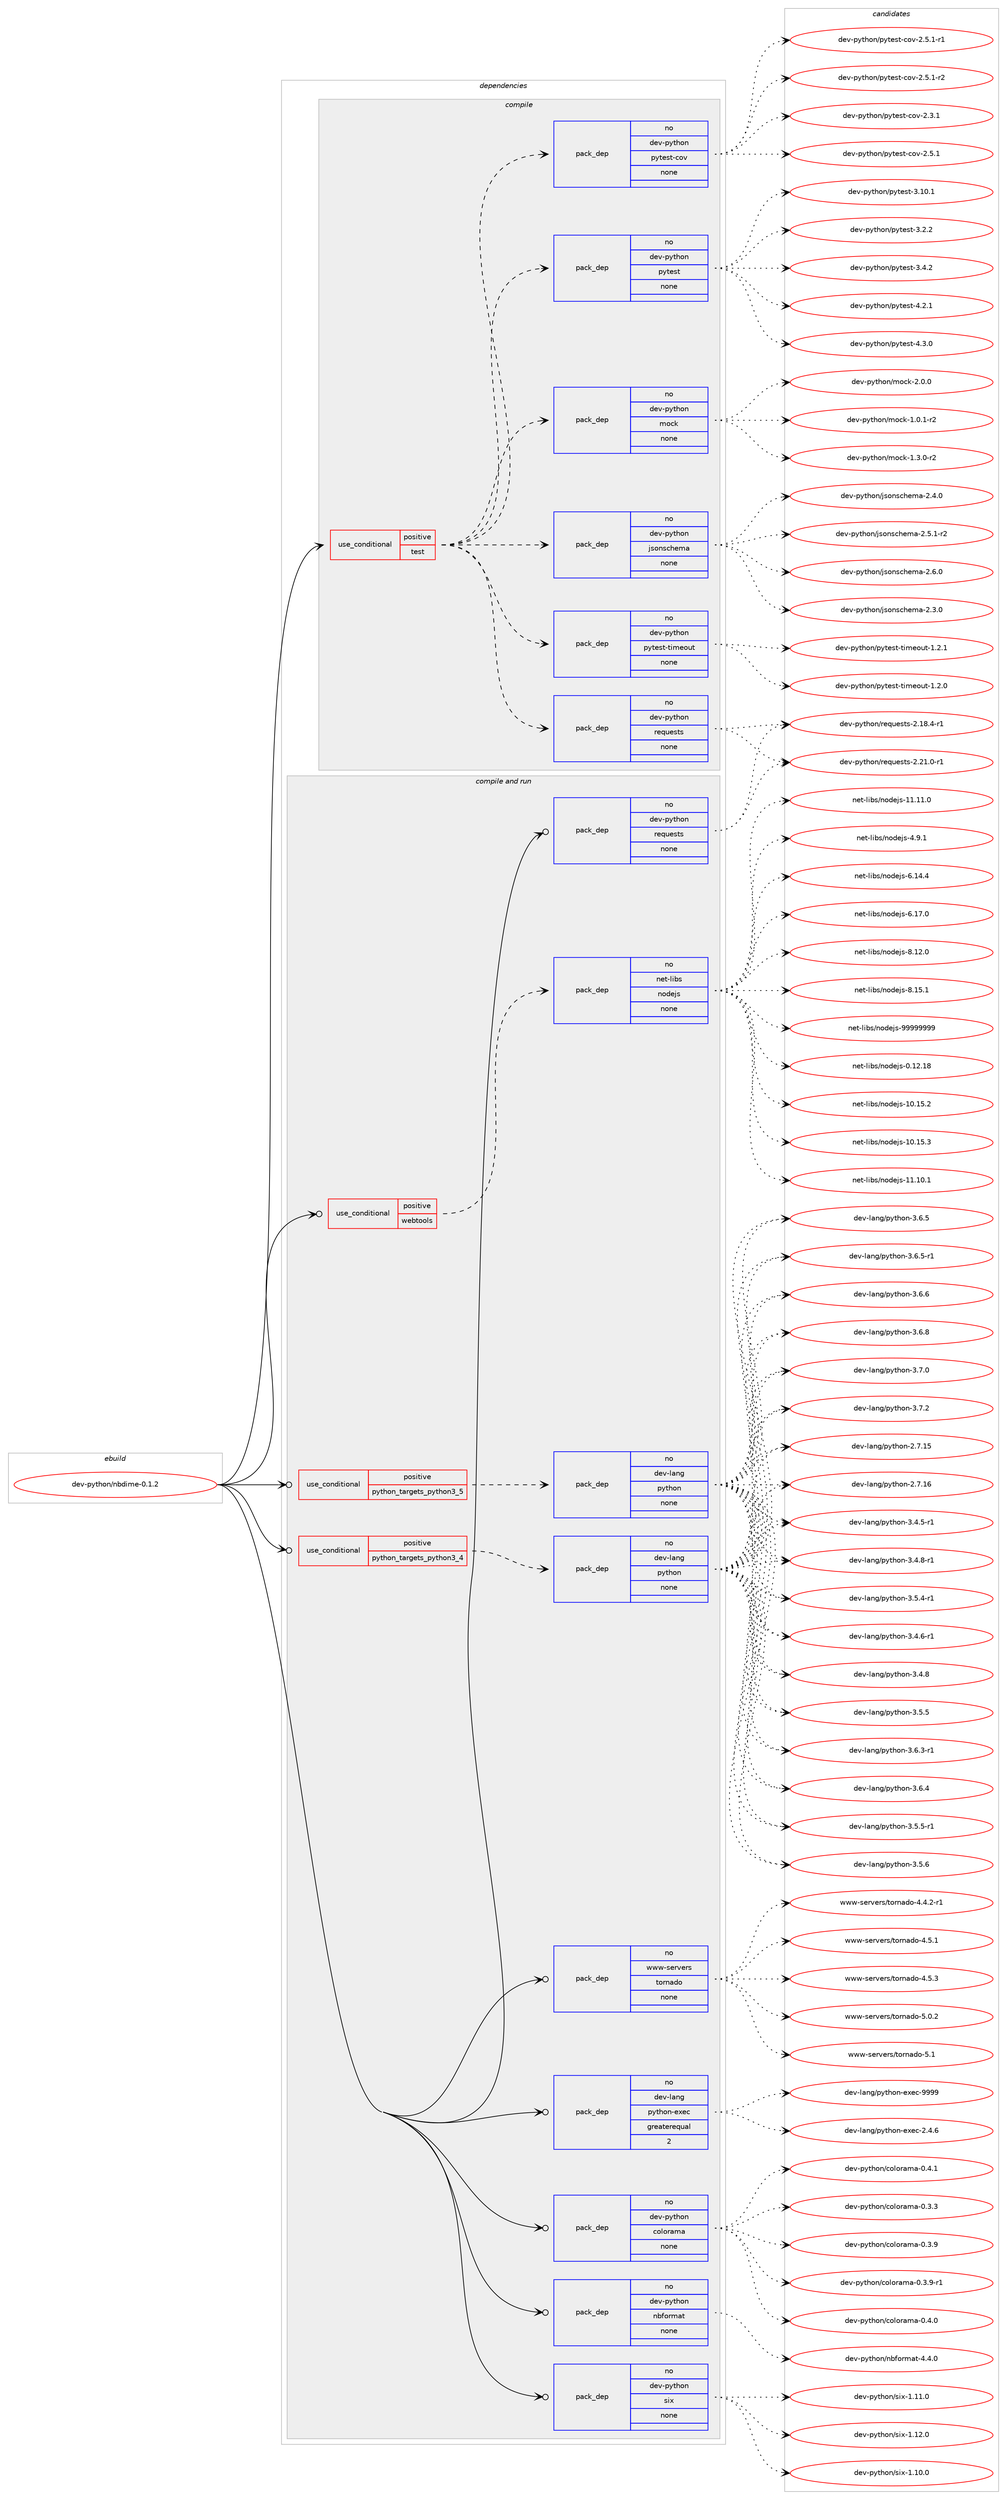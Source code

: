 digraph prolog {

# *************
# Graph options
# *************

newrank=true;
concentrate=true;
compound=true;
graph [rankdir=LR,fontname=Helvetica,fontsize=10,ranksep=1.5];#, ranksep=2.5, nodesep=0.2];
edge  [arrowhead=vee];
node  [fontname=Helvetica,fontsize=10];

# **********
# The ebuild
# **********

subgraph cluster_leftcol {
color=gray;
rank=same;
label=<<i>ebuild</i>>;
id [label="dev-python/nbdime-0.1.2", color=red, width=4, href="../dev-python/nbdime-0.1.2.svg"];
}

# ****************
# The dependencies
# ****************

subgraph cluster_midcol {
color=gray;
label=<<i>dependencies</i>>;
subgraph cluster_compile {
fillcolor="#eeeeee";
style=filled;
label=<<i>compile</i>>;
subgraph cond377935 {
dependency1420175 [label=<<TABLE BORDER="0" CELLBORDER="1" CELLSPACING="0" CELLPADDING="4"><TR><TD ROWSPAN="3" CELLPADDING="10">use_conditional</TD></TR><TR><TD>positive</TD></TR><TR><TD>test</TD></TR></TABLE>>, shape=none, color=red];
subgraph pack1018966 {
dependency1420176 [label=<<TABLE BORDER="0" CELLBORDER="1" CELLSPACING="0" CELLPADDING="4" WIDTH="220"><TR><TD ROWSPAN="6" CELLPADDING="30">pack_dep</TD></TR><TR><TD WIDTH="110">no</TD></TR><TR><TD>dev-python</TD></TR><TR><TD>pytest</TD></TR><TR><TD>none</TD></TR><TR><TD></TD></TR></TABLE>>, shape=none, color=blue];
}
dependency1420175:e -> dependency1420176:w [weight=20,style="dashed",arrowhead="vee"];
subgraph pack1018967 {
dependency1420177 [label=<<TABLE BORDER="0" CELLBORDER="1" CELLSPACING="0" CELLPADDING="4" WIDTH="220"><TR><TD ROWSPAN="6" CELLPADDING="30">pack_dep</TD></TR><TR><TD WIDTH="110">no</TD></TR><TR><TD>dev-python</TD></TR><TR><TD>pytest-cov</TD></TR><TR><TD>none</TD></TR><TR><TD></TD></TR></TABLE>>, shape=none, color=blue];
}
dependency1420175:e -> dependency1420177:w [weight=20,style="dashed",arrowhead="vee"];
subgraph pack1018968 {
dependency1420178 [label=<<TABLE BORDER="0" CELLBORDER="1" CELLSPACING="0" CELLPADDING="4" WIDTH="220"><TR><TD ROWSPAN="6" CELLPADDING="30">pack_dep</TD></TR><TR><TD WIDTH="110">no</TD></TR><TR><TD>dev-python</TD></TR><TR><TD>pytest-timeout</TD></TR><TR><TD>none</TD></TR><TR><TD></TD></TR></TABLE>>, shape=none, color=blue];
}
dependency1420175:e -> dependency1420178:w [weight=20,style="dashed",arrowhead="vee"];
subgraph pack1018969 {
dependency1420179 [label=<<TABLE BORDER="0" CELLBORDER="1" CELLSPACING="0" CELLPADDING="4" WIDTH="220"><TR><TD ROWSPAN="6" CELLPADDING="30">pack_dep</TD></TR><TR><TD WIDTH="110">no</TD></TR><TR><TD>dev-python</TD></TR><TR><TD>jsonschema</TD></TR><TR><TD>none</TD></TR><TR><TD></TD></TR></TABLE>>, shape=none, color=blue];
}
dependency1420175:e -> dependency1420179:w [weight=20,style="dashed",arrowhead="vee"];
subgraph pack1018970 {
dependency1420180 [label=<<TABLE BORDER="0" CELLBORDER="1" CELLSPACING="0" CELLPADDING="4" WIDTH="220"><TR><TD ROWSPAN="6" CELLPADDING="30">pack_dep</TD></TR><TR><TD WIDTH="110">no</TD></TR><TR><TD>dev-python</TD></TR><TR><TD>mock</TD></TR><TR><TD>none</TD></TR><TR><TD></TD></TR></TABLE>>, shape=none, color=blue];
}
dependency1420175:e -> dependency1420180:w [weight=20,style="dashed",arrowhead="vee"];
subgraph pack1018971 {
dependency1420181 [label=<<TABLE BORDER="0" CELLBORDER="1" CELLSPACING="0" CELLPADDING="4" WIDTH="220"><TR><TD ROWSPAN="6" CELLPADDING="30">pack_dep</TD></TR><TR><TD WIDTH="110">no</TD></TR><TR><TD>dev-python</TD></TR><TR><TD>requests</TD></TR><TR><TD>none</TD></TR><TR><TD></TD></TR></TABLE>>, shape=none, color=blue];
}
dependency1420175:e -> dependency1420181:w [weight=20,style="dashed",arrowhead="vee"];
}
id:e -> dependency1420175:w [weight=20,style="solid",arrowhead="vee"];
}
subgraph cluster_compileandrun {
fillcolor="#eeeeee";
style=filled;
label=<<i>compile and run</i>>;
subgraph cond377936 {
dependency1420182 [label=<<TABLE BORDER="0" CELLBORDER="1" CELLSPACING="0" CELLPADDING="4"><TR><TD ROWSPAN="3" CELLPADDING="10">use_conditional</TD></TR><TR><TD>positive</TD></TR><TR><TD>python_targets_python3_4</TD></TR></TABLE>>, shape=none, color=red];
subgraph pack1018972 {
dependency1420183 [label=<<TABLE BORDER="0" CELLBORDER="1" CELLSPACING="0" CELLPADDING="4" WIDTH="220"><TR><TD ROWSPAN="6" CELLPADDING="30">pack_dep</TD></TR><TR><TD WIDTH="110">no</TD></TR><TR><TD>dev-lang</TD></TR><TR><TD>python</TD></TR><TR><TD>none</TD></TR><TR><TD></TD></TR></TABLE>>, shape=none, color=blue];
}
dependency1420182:e -> dependency1420183:w [weight=20,style="dashed",arrowhead="vee"];
}
id:e -> dependency1420182:w [weight=20,style="solid",arrowhead="odotvee"];
subgraph cond377937 {
dependency1420184 [label=<<TABLE BORDER="0" CELLBORDER="1" CELLSPACING="0" CELLPADDING="4"><TR><TD ROWSPAN="3" CELLPADDING="10">use_conditional</TD></TR><TR><TD>positive</TD></TR><TR><TD>python_targets_python3_5</TD></TR></TABLE>>, shape=none, color=red];
subgraph pack1018973 {
dependency1420185 [label=<<TABLE BORDER="0" CELLBORDER="1" CELLSPACING="0" CELLPADDING="4" WIDTH="220"><TR><TD ROWSPAN="6" CELLPADDING="30">pack_dep</TD></TR><TR><TD WIDTH="110">no</TD></TR><TR><TD>dev-lang</TD></TR><TR><TD>python</TD></TR><TR><TD>none</TD></TR><TR><TD></TD></TR></TABLE>>, shape=none, color=blue];
}
dependency1420184:e -> dependency1420185:w [weight=20,style="dashed",arrowhead="vee"];
}
id:e -> dependency1420184:w [weight=20,style="solid",arrowhead="odotvee"];
subgraph cond377938 {
dependency1420186 [label=<<TABLE BORDER="0" CELLBORDER="1" CELLSPACING="0" CELLPADDING="4"><TR><TD ROWSPAN="3" CELLPADDING="10">use_conditional</TD></TR><TR><TD>positive</TD></TR><TR><TD>webtools</TD></TR></TABLE>>, shape=none, color=red];
subgraph pack1018974 {
dependency1420187 [label=<<TABLE BORDER="0" CELLBORDER="1" CELLSPACING="0" CELLPADDING="4" WIDTH="220"><TR><TD ROWSPAN="6" CELLPADDING="30">pack_dep</TD></TR><TR><TD WIDTH="110">no</TD></TR><TR><TD>net-libs</TD></TR><TR><TD>nodejs</TD></TR><TR><TD>none</TD></TR><TR><TD></TD></TR></TABLE>>, shape=none, color=blue];
}
dependency1420186:e -> dependency1420187:w [weight=20,style="dashed",arrowhead="vee"];
}
id:e -> dependency1420186:w [weight=20,style="solid",arrowhead="odotvee"];
subgraph pack1018975 {
dependency1420188 [label=<<TABLE BORDER="0" CELLBORDER="1" CELLSPACING="0" CELLPADDING="4" WIDTH="220"><TR><TD ROWSPAN="6" CELLPADDING="30">pack_dep</TD></TR><TR><TD WIDTH="110">no</TD></TR><TR><TD>dev-lang</TD></TR><TR><TD>python-exec</TD></TR><TR><TD>greaterequal</TD></TR><TR><TD>2</TD></TR></TABLE>>, shape=none, color=blue];
}
id:e -> dependency1420188:w [weight=20,style="solid",arrowhead="odotvee"];
subgraph pack1018976 {
dependency1420189 [label=<<TABLE BORDER="0" CELLBORDER="1" CELLSPACING="0" CELLPADDING="4" WIDTH="220"><TR><TD ROWSPAN="6" CELLPADDING="30">pack_dep</TD></TR><TR><TD WIDTH="110">no</TD></TR><TR><TD>dev-python</TD></TR><TR><TD>colorama</TD></TR><TR><TD>none</TD></TR><TR><TD></TD></TR></TABLE>>, shape=none, color=blue];
}
id:e -> dependency1420189:w [weight=20,style="solid",arrowhead="odotvee"];
subgraph pack1018977 {
dependency1420190 [label=<<TABLE BORDER="0" CELLBORDER="1" CELLSPACING="0" CELLPADDING="4" WIDTH="220"><TR><TD ROWSPAN="6" CELLPADDING="30">pack_dep</TD></TR><TR><TD WIDTH="110">no</TD></TR><TR><TD>dev-python</TD></TR><TR><TD>nbformat</TD></TR><TR><TD>none</TD></TR><TR><TD></TD></TR></TABLE>>, shape=none, color=blue];
}
id:e -> dependency1420190:w [weight=20,style="solid",arrowhead="odotvee"];
subgraph pack1018978 {
dependency1420191 [label=<<TABLE BORDER="0" CELLBORDER="1" CELLSPACING="0" CELLPADDING="4" WIDTH="220"><TR><TD ROWSPAN="6" CELLPADDING="30">pack_dep</TD></TR><TR><TD WIDTH="110">no</TD></TR><TR><TD>dev-python</TD></TR><TR><TD>requests</TD></TR><TR><TD>none</TD></TR><TR><TD></TD></TR></TABLE>>, shape=none, color=blue];
}
id:e -> dependency1420191:w [weight=20,style="solid",arrowhead="odotvee"];
subgraph pack1018979 {
dependency1420192 [label=<<TABLE BORDER="0" CELLBORDER="1" CELLSPACING="0" CELLPADDING="4" WIDTH="220"><TR><TD ROWSPAN="6" CELLPADDING="30">pack_dep</TD></TR><TR><TD WIDTH="110">no</TD></TR><TR><TD>dev-python</TD></TR><TR><TD>six</TD></TR><TR><TD>none</TD></TR><TR><TD></TD></TR></TABLE>>, shape=none, color=blue];
}
id:e -> dependency1420192:w [weight=20,style="solid",arrowhead="odotvee"];
subgraph pack1018980 {
dependency1420193 [label=<<TABLE BORDER="0" CELLBORDER="1" CELLSPACING="0" CELLPADDING="4" WIDTH="220"><TR><TD ROWSPAN="6" CELLPADDING="30">pack_dep</TD></TR><TR><TD WIDTH="110">no</TD></TR><TR><TD>www-servers</TD></TR><TR><TD>tornado</TD></TR><TR><TD>none</TD></TR><TR><TD></TD></TR></TABLE>>, shape=none, color=blue];
}
id:e -> dependency1420193:w [weight=20,style="solid",arrowhead="odotvee"];
}
subgraph cluster_run {
fillcolor="#eeeeee";
style=filled;
label=<<i>run</i>>;
}
}

# **************
# The candidates
# **************

subgraph cluster_choices {
rank=same;
color=gray;
label=<<i>candidates</i>>;

subgraph choice1018966 {
color=black;
nodesep=1;
choice100101118451121211161041111104711212111610111511645514649484649 [label="dev-python/pytest-3.10.1", color=red, width=4,href="../dev-python/pytest-3.10.1.svg"];
choice1001011184511212111610411111047112121116101115116455146504650 [label="dev-python/pytest-3.2.2", color=red, width=4,href="../dev-python/pytest-3.2.2.svg"];
choice1001011184511212111610411111047112121116101115116455146524650 [label="dev-python/pytest-3.4.2", color=red, width=4,href="../dev-python/pytest-3.4.2.svg"];
choice1001011184511212111610411111047112121116101115116455246504649 [label="dev-python/pytest-4.2.1", color=red, width=4,href="../dev-python/pytest-4.2.1.svg"];
choice1001011184511212111610411111047112121116101115116455246514648 [label="dev-python/pytest-4.3.0", color=red, width=4,href="../dev-python/pytest-4.3.0.svg"];
dependency1420176:e -> choice100101118451121211161041111104711212111610111511645514649484649:w [style=dotted,weight="100"];
dependency1420176:e -> choice1001011184511212111610411111047112121116101115116455146504650:w [style=dotted,weight="100"];
dependency1420176:e -> choice1001011184511212111610411111047112121116101115116455146524650:w [style=dotted,weight="100"];
dependency1420176:e -> choice1001011184511212111610411111047112121116101115116455246504649:w [style=dotted,weight="100"];
dependency1420176:e -> choice1001011184511212111610411111047112121116101115116455246514648:w [style=dotted,weight="100"];
}
subgraph choice1018967 {
color=black;
nodesep=1;
choice10010111845112121116104111110471121211161011151164599111118455046514649 [label="dev-python/pytest-cov-2.3.1", color=red, width=4,href="../dev-python/pytest-cov-2.3.1.svg"];
choice10010111845112121116104111110471121211161011151164599111118455046534649 [label="dev-python/pytest-cov-2.5.1", color=red, width=4,href="../dev-python/pytest-cov-2.5.1.svg"];
choice100101118451121211161041111104711212111610111511645991111184550465346494511449 [label="dev-python/pytest-cov-2.5.1-r1", color=red, width=4,href="../dev-python/pytest-cov-2.5.1-r1.svg"];
choice100101118451121211161041111104711212111610111511645991111184550465346494511450 [label="dev-python/pytest-cov-2.5.1-r2", color=red, width=4,href="../dev-python/pytest-cov-2.5.1-r2.svg"];
dependency1420177:e -> choice10010111845112121116104111110471121211161011151164599111118455046514649:w [style=dotted,weight="100"];
dependency1420177:e -> choice10010111845112121116104111110471121211161011151164599111118455046534649:w [style=dotted,weight="100"];
dependency1420177:e -> choice100101118451121211161041111104711212111610111511645991111184550465346494511449:w [style=dotted,weight="100"];
dependency1420177:e -> choice100101118451121211161041111104711212111610111511645991111184550465346494511450:w [style=dotted,weight="100"];
}
subgraph choice1018968 {
color=black;
nodesep=1;
choice100101118451121211161041111104711212111610111511645116105109101111117116454946504648 [label="dev-python/pytest-timeout-1.2.0", color=red, width=4,href="../dev-python/pytest-timeout-1.2.0.svg"];
choice100101118451121211161041111104711212111610111511645116105109101111117116454946504649 [label="dev-python/pytest-timeout-1.2.1", color=red, width=4,href="../dev-python/pytest-timeout-1.2.1.svg"];
dependency1420178:e -> choice100101118451121211161041111104711212111610111511645116105109101111117116454946504648:w [style=dotted,weight="100"];
dependency1420178:e -> choice100101118451121211161041111104711212111610111511645116105109101111117116454946504649:w [style=dotted,weight="100"];
}
subgraph choice1018969 {
color=black;
nodesep=1;
choice10010111845112121116104111110471061151111101159910410110997455046514648 [label="dev-python/jsonschema-2.3.0", color=red, width=4,href="../dev-python/jsonschema-2.3.0.svg"];
choice10010111845112121116104111110471061151111101159910410110997455046524648 [label="dev-python/jsonschema-2.4.0", color=red, width=4,href="../dev-python/jsonschema-2.4.0.svg"];
choice100101118451121211161041111104710611511111011599104101109974550465346494511450 [label="dev-python/jsonschema-2.5.1-r2", color=red, width=4,href="../dev-python/jsonschema-2.5.1-r2.svg"];
choice10010111845112121116104111110471061151111101159910410110997455046544648 [label="dev-python/jsonschema-2.6.0", color=red, width=4,href="../dev-python/jsonschema-2.6.0.svg"];
dependency1420179:e -> choice10010111845112121116104111110471061151111101159910410110997455046514648:w [style=dotted,weight="100"];
dependency1420179:e -> choice10010111845112121116104111110471061151111101159910410110997455046524648:w [style=dotted,weight="100"];
dependency1420179:e -> choice100101118451121211161041111104710611511111011599104101109974550465346494511450:w [style=dotted,weight="100"];
dependency1420179:e -> choice10010111845112121116104111110471061151111101159910410110997455046544648:w [style=dotted,weight="100"];
}
subgraph choice1018970 {
color=black;
nodesep=1;
choice1001011184511212111610411111047109111991074549464846494511450 [label="dev-python/mock-1.0.1-r2", color=red, width=4,href="../dev-python/mock-1.0.1-r2.svg"];
choice1001011184511212111610411111047109111991074549465146484511450 [label="dev-python/mock-1.3.0-r2", color=red, width=4,href="../dev-python/mock-1.3.0-r2.svg"];
choice100101118451121211161041111104710911199107455046484648 [label="dev-python/mock-2.0.0", color=red, width=4,href="../dev-python/mock-2.0.0.svg"];
dependency1420180:e -> choice1001011184511212111610411111047109111991074549464846494511450:w [style=dotted,weight="100"];
dependency1420180:e -> choice1001011184511212111610411111047109111991074549465146484511450:w [style=dotted,weight="100"];
dependency1420180:e -> choice100101118451121211161041111104710911199107455046484648:w [style=dotted,weight="100"];
}
subgraph choice1018971 {
color=black;
nodesep=1;
choice1001011184511212111610411111047114101113117101115116115455046495646524511449 [label="dev-python/requests-2.18.4-r1", color=red, width=4,href="../dev-python/requests-2.18.4-r1.svg"];
choice1001011184511212111610411111047114101113117101115116115455046504946484511449 [label="dev-python/requests-2.21.0-r1", color=red, width=4,href="../dev-python/requests-2.21.0-r1.svg"];
dependency1420181:e -> choice1001011184511212111610411111047114101113117101115116115455046495646524511449:w [style=dotted,weight="100"];
dependency1420181:e -> choice1001011184511212111610411111047114101113117101115116115455046504946484511449:w [style=dotted,weight="100"];
}
subgraph choice1018972 {
color=black;
nodesep=1;
choice10010111845108971101034711212111610411111045504655464953 [label="dev-lang/python-2.7.15", color=red, width=4,href="../dev-lang/python-2.7.15.svg"];
choice10010111845108971101034711212111610411111045504655464954 [label="dev-lang/python-2.7.16", color=red, width=4,href="../dev-lang/python-2.7.16.svg"];
choice1001011184510897110103471121211161041111104551465246534511449 [label="dev-lang/python-3.4.5-r1", color=red, width=4,href="../dev-lang/python-3.4.5-r1.svg"];
choice1001011184510897110103471121211161041111104551465246544511449 [label="dev-lang/python-3.4.6-r1", color=red, width=4,href="../dev-lang/python-3.4.6-r1.svg"];
choice100101118451089711010347112121116104111110455146524656 [label="dev-lang/python-3.4.8", color=red, width=4,href="../dev-lang/python-3.4.8.svg"];
choice1001011184510897110103471121211161041111104551465246564511449 [label="dev-lang/python-3.4.8-r1", color=red, width=4,href="../dev-lang/python-3.4.8-r1.svg"];
choice1001011184510897110103471121211161041111104551465346524511449 [label="dev-lang/python-3.5.4-r1", color=red, width=4,href="../dev-lang/python-3.5.4-r1.svg"];
choice100101118451089711010347112121116104111110455146534653 [label="dev-lang/python-3.5.5", color=red, width=4,href="../dev-lang/python-3.5.5.svg"];
choice1001011184510897110103471121211161041111104551465346534511449 [label="dev-lang/python-3.5.5-r1", color=red, width=4,href="../dev-lang/python-3.5.5-r1.svg"];
choice100101118451089711010347112121116104111110455146534654 [label="dev-lang/python-3.5.6", color=red, width=4,href="../dev-lang/python-3.5.6.svg"];
choice1001011184510897110103471121211161041111104551465446514511449 [label="dev-lang/python-3.6.3-r1", color=red, width=4,href="../dev-lang/python-3.6.3-r1.svg"];
choice100101118451089711010347112121116104111110455146544652 [label="dev-lang/python-3.6.4", color=red, width=4,href="../dev-lang/python-3.6.4.svg"];
choice100101118451089711010347112121116104111110455146544653 [label="dev-lang/python-3.6.5", color=red, width=4,href="../dev-lang/python-3.6.5.svg"];
choice1001011184510897110103471121211161041111104551465446534511449 [label="dev-lang/python-3.6.5-r1", color=red, width=4,href="../dev-lang/python-3.6.5-r1.svg"];
choice100101118451089711010347112121116104111110455146544654 [label="dev-lang/python-3.6.6", color=red, width=4,href="../dev-lang/python-3.6.6.svg"];
choice100101118451089711010347112121116104111110455146544656 [label="dev-lang/python-3.6.8", color=red, width=4,href="../dev-lang/python-3.6.8.svg"];
choice100101118451089711010347112121116104111110455146554648 [label="dev-lang/python-3.7.0", color=red, width=4,href="../dev-lang/python-3.7.0.svg"];
choice100101118451089711010347112121116104111110455146554650 [label="dev-lang/python-3.7.2", color=red, width=4,href="../dev-lang/python-3.7.2.svg"];
dependency1420183:e -> choice10010111845108971101034711212111610411111045504655464953:w [style=dotted,weight="100"];
dependency1420183:e -> choice10010111845108971101034711212111610411111045504655464954:w [style=dotted,weight="100"];
dependency1420183:e -> choice1001011184510897110103471121211161041111104551465246534511449:w [style=dotted,weight="100"];
dependency1420183:e -> choice1001011184510897110103471121211161041111104551465246544511449:w [style=dotted,weight="100"];
dependency1420183:e -> choice100101118451089711010347112121116104111110455146524656:w [style=dotted,weight="100"];
dependency1420183:e -> choice1001011184510897110103471121211161041111104551465246564511449:w [style=dotted,weight="100"];
dependency1420183:e -> choice1001011184510897110103471121211161041111104551465346524511449:w [style=dotted,weight="100"];
dependency1420183:e -> choice100101118451089711010347112121116104111110455146534653:w [style=dotted,weight="100"];
dependency1420183:e -> choice1001011184510897110103471121211161041111104551465346534511449:w [style=dotted,weight="100"];
dependency1420183:e -> choice100101118451089711010347112121116104111110455146534654:w [style=dotted,weight="100"];
dependency1420183:e -> choice1001011184510897110103471121211161041111104551465446514511449:w [style=dotted,weight="100"];
dependency1420183:e -> choice100101118451089711010347112121116104111110455146544652:w [style=dotted,weight="100"];
dependency1420183:e -> choice100101118451089711010347112121116104111110455146544653:w [style=dotted,weight="100"];
dependency1420183:e -> choice1001011184510897110103471121211161041111104551465446534511449:w [style=dotted,weight="100"];
dependency1420183:e -> choice100101118451089711010347112121116104111110455146544654:w [style=dotted,weight="100"];
dependency1420183:e -> choice100101118451089711010347112121116104111110455146544656:w [style=dotted,weight="100"];
dependency1420183:e -> choice100101118451089711010347112121116104111110455146554648:w [style=dotted,weight="100"];
dependency1420183:e -> choice100101118451089711010347112121116104111110455146554650:w [style=dotted,weight="100"];
}
subgraph choice1018973 {
color=black;
nodesep=1;
choice10010111845108971101034711212111610411111045504655464953 [label="dev-lang/python-2.7.15", color=red, width=4,href="../dev-lang/python-2.7.15.svg"];
choice10010111845108971101034711212111610411111045504655464954 [label="dev-lang/python-2.7.16", color=red, width=4,href="../dev-lang/python-2.7.16.svg"];
choice1001011184510897110103471121211161041111104551465246534511449 [label="dev-lang/python-3.4.5-r1", color=red, width=4,href="../dev-lang/python-3.4.5-r1.svg"];
choice1001011184510897110103471121211161041111104551465246544511449 [label="dev-lang/python-3.4.6-r1", color=red, width=4,href="../dev-lang/python-3.4.6-r1.svg"];
choice100101118451089711010347112121116104111110455146524656 [label="dev-lang/python-3.4.8", color=red, width=4,href="../dev-lang/python-3.4.8.svg"];
choice1001011184510897110103471121211161041111104551465246564511449 [label="dev-lang/python-3.4.8-r1", color=red, width=4,href="../dev-lang/python-3.4.8-r1.svg"];
choice1001011184510897110103471121211161041111104551465346524511449 [label="dev-lang/python-3.5.4-r1", color=red, width=4,href="../dev-lang/python-3.5.4-r1.svg"];
choice100101118451089711010347112121116104111110455146534653 [label="dev-lang/python-3.5.5", color=red, width=4,href="../dev-lang/python-3.5.5.svg"];
choice1001011184510897110103471121211161041111104551465346534511449 [label="dev-lang/python-3.5.5-r1", color=red, width=4,href="../dev-lang/python-3.5.5-r1.svg"];
choice100101118451089711010347112121116104111110455146534654 [label="dev-lang/python-3.5.6", color=red, width=4,href="../dev-lang/python-3.5.6.svg"];
choice1001011184510897110103471121211161041111104551465446514511449 [label="dev-lang/python-3.6.3-r1", color=red, width=4,href="../dev-lang/python-3.6.3-r1.svg"];
choice100101118451089711010347112121116104111110455146544652 [label="dev-lang/python-3.6.4", color=red, width=4,href="../dev-lang/python-3.6.4.svg"];
choice100101118451089711010347112121116104111110455146544653 [label="dev-lang/python-3.6.5", color=red, width=4,href="../dev-lang/python-3.6.5.svg"];
choice1001011184510897110103471121211161041111104551465446534511449 [label="dev-lang/python-3.6.5-r1", color=red, width=4,href="../dev-lang/python-3.6.5-r1.svg"];
choice100101118451089711010347112121116104111110455146544654 [label="dev-lang/python-3.6.6", color=red, width=4,href="../dev-lang/python-3.6.6.svg"];
choice100101118451089711010347112121116104111110455146544656 [label="dev-lang/python-3.6.8", color=red, width=4,href="../dev-lang/python-3.6.8.svg"];
choice100101118451089711010347112121116104111110455146554648 [label="dev-lang/python-3.7.0", color=red, width=4,href="../dev-lang/python-3.7.0.svg"];
choice100101118451089711010347112121116104111110455146554650 [label="dev-lang/python-3.7.2", color=red, width=4,href="../dev-lang/python-3.7.2.svg"];
dependency1420185:e -> choice10010111845108971101034711212111610411111045504655464953:w [style=dotted,weight="100"];
dependency1420185:e -> choice10010111845108971101034711212111610411111045504655464954:w [style=dotted,weight="100"];
dependency1420185:e -> choice1001011184510897110103471121211161041111104551465246534511449:w [style=dotted,weight="100"];
dependency1420185:e -> choice1001011184510897110103471121211161041111104551465246544511449:w [style=dotted,weight="100"];
dependency1420185:e -> choice100101118451089711010347112121116104111110455146524656:w [style=dotted,weight="100"];
dependency1420185:e -> choice1001011184510897110103471121211161041111104551465246564511449:w [style=dotted,weight="100"];
dependency1420185:e -> choice1001011184510897110103471121211161041111104551465346524511449:w [style=dotted,weight="100"];
dependency1420185:e -> choice100101118451089711010347112121116104111110455146534653:w [style=dotted,weight="100"];
dependency1420185:e -> choice1001011184510897110103471121211161041111104551465346534511449:w [style=dotted,weight="100"];
dependency1420185:e -> choice100101118451089711010347112121116104111110455146534654:w [style=dotted,weight="100"];
dependency1420185:e -> choice1001011184510897110103471121211161041111104551465446514511449:w [style=dotted,weight="100"];
dependency1420185:e -> choice100101118451089711010347112121116104111110455146544652:w [style=dotted,weight="100"];
dependency1420185:e -> choice100101118451089711010347112121116104111110455146544653:w [style=dotted,weight="100"];
dependency1420185:e -> choice1001011184510897110103471121211161041111104551465446534511449:w [style=dotted,weight="100"];
dependency1420185:e -> choice100101118451089711010347112121116104111110455146544654:w [style=dotted,weight="100"];
dependency1420185:e -> choice100101118451089711010347112121116104111110455146544656:w [style=dotted,weight="100"];
dependency1420185:e -> choice100101118451089711010347112121116104111110455146554648:w [style=dotted,weight="100"];
dependency1420185:e -> choice100101118451089711010347112121116104111110455146554650:w [style=dotted,weight="100"];
}
subgraph choice1018974 {
color=black;
nodesep=1;
choice1101011164510810598115471101111001011061154548464950464956 [label="net-libs/nodejs-0.12.18", color=red, width=4,href="../net-libs/nodejs-0.12.18.svg"];
choice1101011164510810598115471101111001011061154549484649534650 [label="net-libs/nodejs-10.15.2", color=red, width=4,href="../net-libs/nodejs-10.15.2.svg"];
choice1101011164510810598115471101111001011061154549484649534651 [label="net-libs/nodejs-10.15.3", color=red, width=4,href="../net-libs/nodejs-10.15.3.svg"];
choice1101011164510810598115471101111001011061154549494649484649 [label="net-libs/nodejs-11.10.1", color=red, width=4,href="../net-libs/nodejs-11.10.1.svg"];
choice1101011164510810598115471101111001011061154549494649494648 [label="net-libs/nodejs-11.11.0", color=red, width=4,href="../net-libs/nodejs-11.11.0.svg"];
choice110101116451081059811547110111100101106115455246574649 [label="net-libs/nodejs-4.9.1", color=red, width=4,href="../net-libs/nodejs-4.9.1.svg"];
choice11010111645108105981154711011110010110611545544649524652 [label="net-libs/nodejs-6.14.4", color=red, width=4,href="../net-libs/nodejs-6.14.4.svg"];
choice11010111645108105981154711011110010110611545544649554648 [label="net-libs/nodejs-6.17.0", color=red, width=4,href="../net-libs/nodejs-6.17.0.svg"];
choice11010111645108105981154711011110010110611545564649504648 [label="net-libs/nodejs-8.12.0", color=red, width=4,href="../net-libs/nodejs-8.12.0.svg"];
choice11010111645108105981154711011110010110611545564649534649 [label="net-libs/nodejs-8.15.1", color=red, width=4,href="../net-libs/nodejs-8.15.1.svg"];
choice110101116451081059811547110111100101106115455757575757575757 [label="net-libs/nodejs-99999999", color=red, width=4,href="../net-libs/nodejs-99999999.svg"];
dependency1420187:e -> choice1101011164510810598115471101111001011061154548464950464956:w [style=dotted,weight="100"];
dependency1420187:e -> choice1101011164510810598115471101111001011061154549484649534650:w [style=dotted,weight="100"];
dependency1420187:e -> choice1101011164510810598115471101111001011061154549484649534651:w [style=dotted,weight="100"];
dependency1420187:e -> choice1101011164510810598115471101111001011061154549494649484649:w [style=dotted,weight="100"];
dependency1420187:e -> choice1101011164510810598115471101111001011061154549494649494648:w [style=dotted,weight="100"];
dependency1420187:e -> choice110101116451081059811547110111100101106115455246574649:w [style=dotted,weight="100"];
dependency1420187:e -> choice11010111645108105981154711011110010110611545544649524652:w [style=dotted,weight="100"];
dependency1420187:e -> choice11010111645108105981154711011110010110611545544649554648:w [style=dotted,weight="100"];
dependency1420187:e -> choice11010111645108105981154711011110010110611545564649504648:w [style=dotted,weight="100"];
dependency1420187:e -> choice11010111645108105981154711011110010110611545564649534649:w [style=dotted,weight="100"];
dependency1420187:e -> choice110101116451081059811547110111100101106115455757575757575757:w [style=dotted,weight="100"];
}
subgraph choice1018975 {
color=black;
nodesep=1;
choice1001011184510897110103471121211161041111104510112010199455046524654 [label="dev-lang/python-exec-2.4.6", color=red, width=4,href="../dev-lang/python-exec-2.4.6.svg"];
choice10010111845108971101034711212111610411111045101120101994557575757 [label="dev-lang/python-exec-9999", color=red, width=4,href="../dev-lang/python-exec-9999.svg"];
dependency1420188:e -> choice1001011184510897110103471121211161041111104510112010199455046524654:w [style=dotted,weight="100"];
dependency1420188:e -> choice10010111845108971101034711212111610411111045101120101994557575757:w [style=dotted,weight="100"];
}
subgraph choice1018976 {
color=black;
nodesep=1;
choice1001011184511212111610411111047991111081111149710997454846514651 [label="dev-python/colorama-0.3.3", color=red, width=4,href="../dev-python/colorama-0.3.3.svg"];
choice1001011184511212111610411111047991111081111149710997454846514657 [label="dev-python/colorama-0.3.9", color=red, width=4,href="../dev-python/colorama-0.3.9.svg"];
choice10010111845112121116104111110479911110811111497109974548465146574511449 [label="dev-python/colorama-0.3.9-r1", color=red, width=4,href="../dev-python/colorama-0.3.9-r1.svg"];
choice1001011184511212111610411111047991111081111149710997454846524648 [label="dev-python/colorama-0.4.0", color=red, width=4,href="../dev-python/colorama-0.4.0.svg"];
choice1001011184511212111610411111047991111081111149710997454846524649 [label="dev-python/colorama-0.4.1", color=red, width=4,href="../dev-python/colorama-0.4.1.svg"];
dependency1420189:e -> choice1001011184511212111610411111047991111081111149710997454846514651:w [style=dotted,weight="100"];
dependency1420189:e -> choice1001011184511212111610411111047991111081111149710997454846514657:w [style=dotted,weight="100"];
dependency1420189:e -> choice10010111845112121116104111110479911110811111497109974548465146574511449:w [style=dotted,weight="100"];
dependency1420189:e -> choice1001011184511212111610411111047991111081111149710997454846524648:w [style=dotted,weight="100"];
dependency1420189:e -> choice1001011184511212111610411111047991111081111149710997454846524649:w [style=dotted,weight="100"];
}
subgraph choice1018977 {
color=black;
nodesep=1;
choice10010111845112121116104111110471109810211111410997116455246524648 [label="dev-python/nbformat-4.4.0", color=red, width=4,href="../dev-python/nbformat-4.4.0.svg"];
dependency1420190:e -> choice10010111845112121116104111110471109810211111410997116455246524648:w [style=dotted,weight="100"];
}
subgraph choice1018978 {
color=black;
nodesep=1;
choice1001011184511212111610411111047114101113117101115116115455046495646524511449 [label="dev-python/requests-2.18.4-r1", color=red, width=4,href="../dev-python/requests-2.18.4-r1.svg"];
choice1001011184511212111610411111047114101113117101115116115455046504946484511449 [label="dev-python/requests-2.21.0-r1", color=red, width=4,href="../dev-python/requests-2.21.0-r1.svg"];
dependency1420191:e -> choice1001011184511212111610411111047114101113117101115116115455046495646524511449:w [style=dotted,weight="100"];
dependency1420191:e -> choice1001011184511212111610411111047114101113117101115116115455046504946484511449:w [style=dotted,weight="100"];
}
subgraph choice1018979 {
color=black;
nodesep=1;
choice100101118451121211161041111104711510512045494649484648 [label="dev-python/six-1.10.0", color=red, width=4,href="../dev-python/six-1.10.0.svg"];
choice100101118451121211161041111104711510512045494649494648 [label="dev-python/six-1.11.0", color=red, width=4,href="../dev-python/six-1.11.0.svg"];
choice100101118451121211161041111104711510512045494649504648 [label="dev-python/six-1.12.0", color=red, width=4,href="../dev-python/six-1.12.0.svg"];
dependency1420192:e -> choice100101118451121211161041111104711510512045494649484648:w [style=dotted,weight="100"];
dependency1420192:e -> choice100101118451121211161041111104711510512045494649494648:w [style=dotted,weight="100"];
dependency1420192:e -> choice100101118451121211161041111104711510512045494649504648:w [style=dotted,weight="100"];
}
subgraph choice1018980 {
color=black;
nodesep=1;
choice1191191194511510111411810111411547116111114110971001114552465246504511449 [label="www-servers/tornado-4.4.2-r1", color=red, width=4,href="../www-servers/tornado-4.4.2-r1.svg"];
choice119119119451151011141181011141154711611111411097100111455246534649 [label="www-servers/tornado-4.5.1", color=red, width=4,href="../www-servers/tornado-4.5.1.svg"];
choice119119119451151011141181011141154711611111411097100111455246534651 [label="www-servers/tornado-4.5.3", color=red, width=4,href="../www-servers/tornado-4.5.3.svg"];
choice119119119451151011141181011141154711611111411097100111455346484650 [label="www-servers/tornado-5.0.2", color=red, width=4,href="../www-servers/tornado-5.0.2.svg"];
choice11911911945115101114118101114115471161111141109710011145534649 [label="www-servers/tornado-5.1", color=red, width=4,href="../www-servers/tornado-5.1.svg"];
dependency1420193:e -> choice1191191194511510111411810111411547116111114110971001114552465246504511449:w [style=dotted,weight="100"];
dependency1420193:e -> choice119119119451151011141181011141154711611111411097100111455246534649:w [style=dotted,weight="100"];
dependency1420193:e -> choice119119119451151011141181011141154711611111411097100111455246534651:w [style=dotted,weight="100"];
dependency1420193:e -> choice119119119451151011141181011141154711611111411097100111455346484650:w [style=dotted,weight="100"];
dependency1420193:e -> choice11911911945115101114118101114115471161111141109710011145534649:w [style=dotted,weight="100"];
}
}

}
